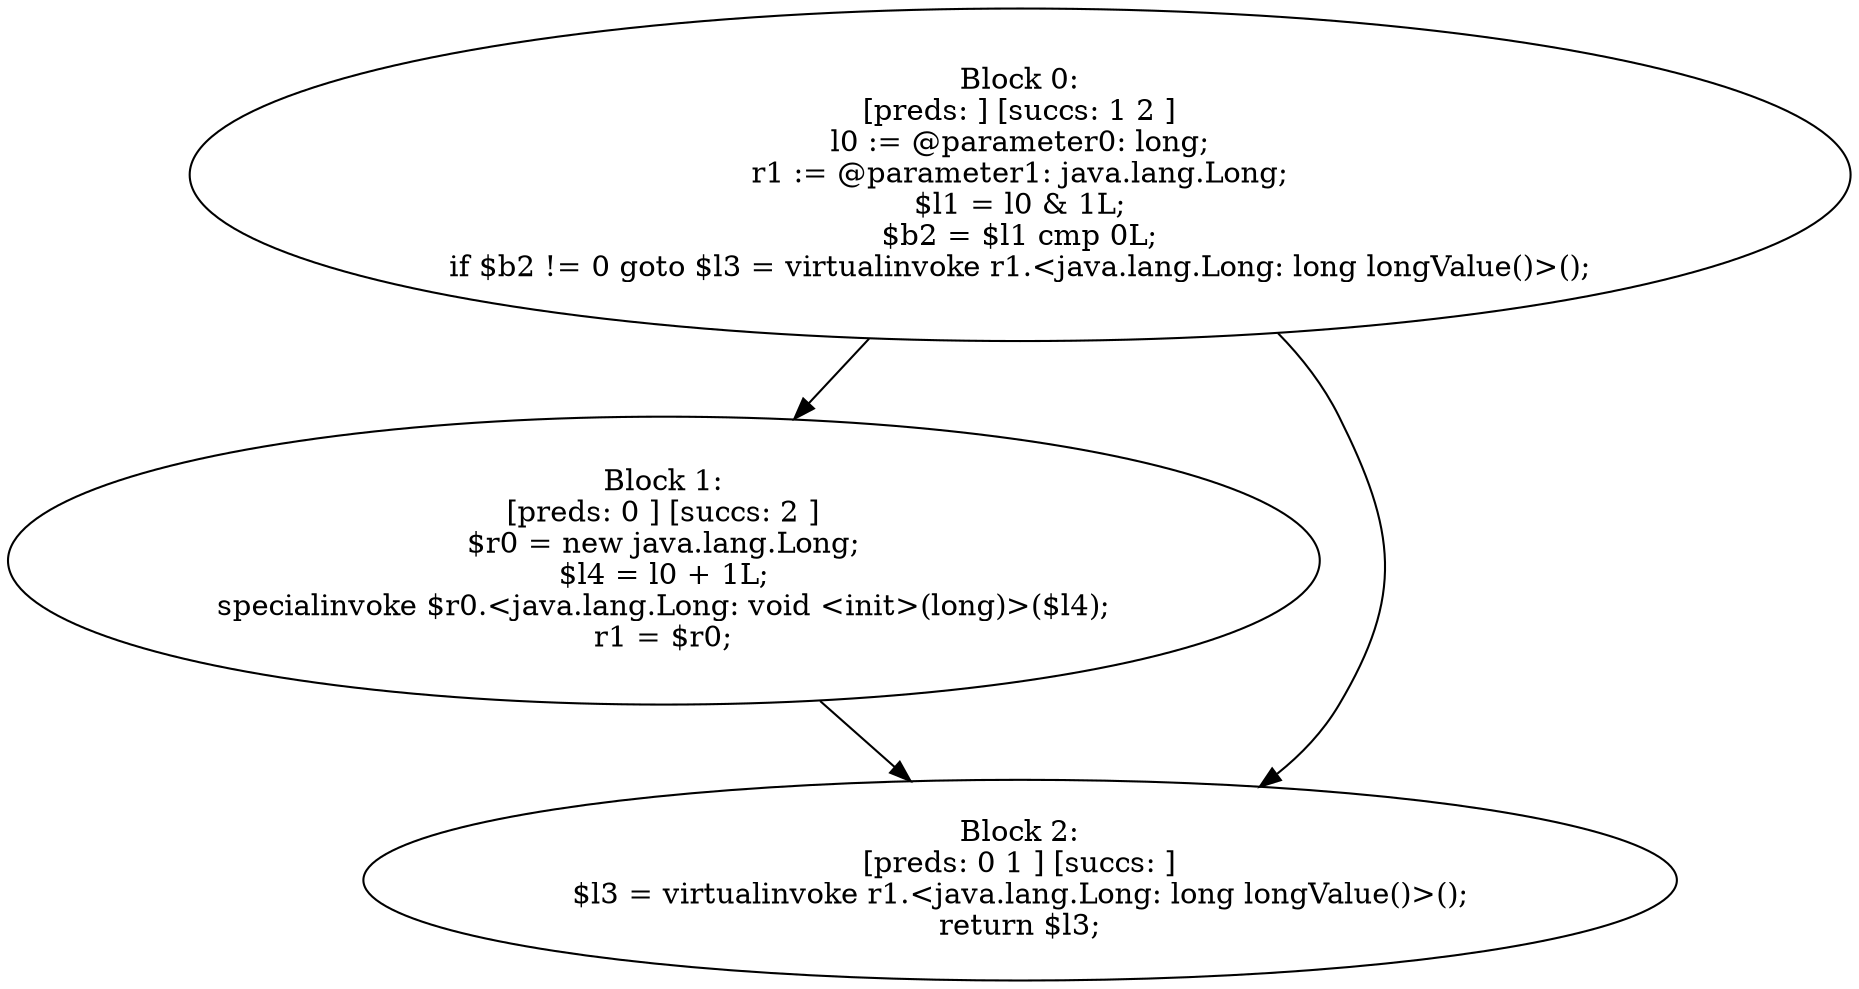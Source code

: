 digraph "unitGraph" {
    "Block 0:
[preds: ] [succs: 1 2 ]
l0 := @parameter0: long;
r1 := @parameter1: java.lang.Long;
$l1 = l0 & 1L;
$b2 = $l1 cmp 0L;
if $b2 != 0 goto $l3 = virtualinvoke r1.<java.lang.Long: long longValue()>();
"
    "Block 1:
[preds: 0 ] [succs: 2 ]
$r0 = new java.lang.Long;
$l4 = l0 + 1L;
specialinvoke $r0.<java.lang.Long: void <init>(long)>($l4);
r1 = $r0;
"
    "Block 2:
[preds: 0 1 ] [succs: ]
$l3 = virtualinvoke r1.<java.lang.Long: long longValue()>();
return $l3;
"
    "Block 0:
[preds: ] [succs: 1 2 ]
l0 := @parameter0: long;
r1 := @parameter1: java.lang.Long;
$l1 = l0 & 1L;
$b2 = $l1 cmp 0L;
if $b2 != 0 goto $l3 = virtualinvoke r1.<java.lang.Long: long longValue()>();
"->"Block 1:
[preds: 0 ] [succs: 2 ]
$r0 = new java.lang.Long;
$l4 = l0 + 1L;
specialinvoke $r0.<java.lang.Long: void <init>(long)>($l4);
r1 = $r0;
";
    "Block 0:
[preds: ] [succs: 1 2 ]
l0 := @parameter0: long;
r1 := @parameter1: java.lang.Long;
$l1 = l0 & 1L;
$b2 = $l1 cmp 0L;
if $b2 != 0 goto $l3 = virtualinvoke r1.<java.lang.Long: long longValue()>();
"->"Block 2:
[preds: 0 1 ] [succs: ]
$l3 = virtualinvoke r1.<java.lang.Long: long longValue()>();
return $l3;
";
    "Block 1:
[preds: 0 ] [succs: 2 ]
$r0 = new java.lang.Long;
$l4 = l0 + 1L;
specialinvoke $r0.<java.lang.Long: void <init>(long)>($l4);
r1 = $r0;
"->"Block 2:
[preds: 0 1 ] [succs: ]
$l3 = virtualinvoke r1.<java.lang.Long: long longValue()>();
return $l3;
";
}
